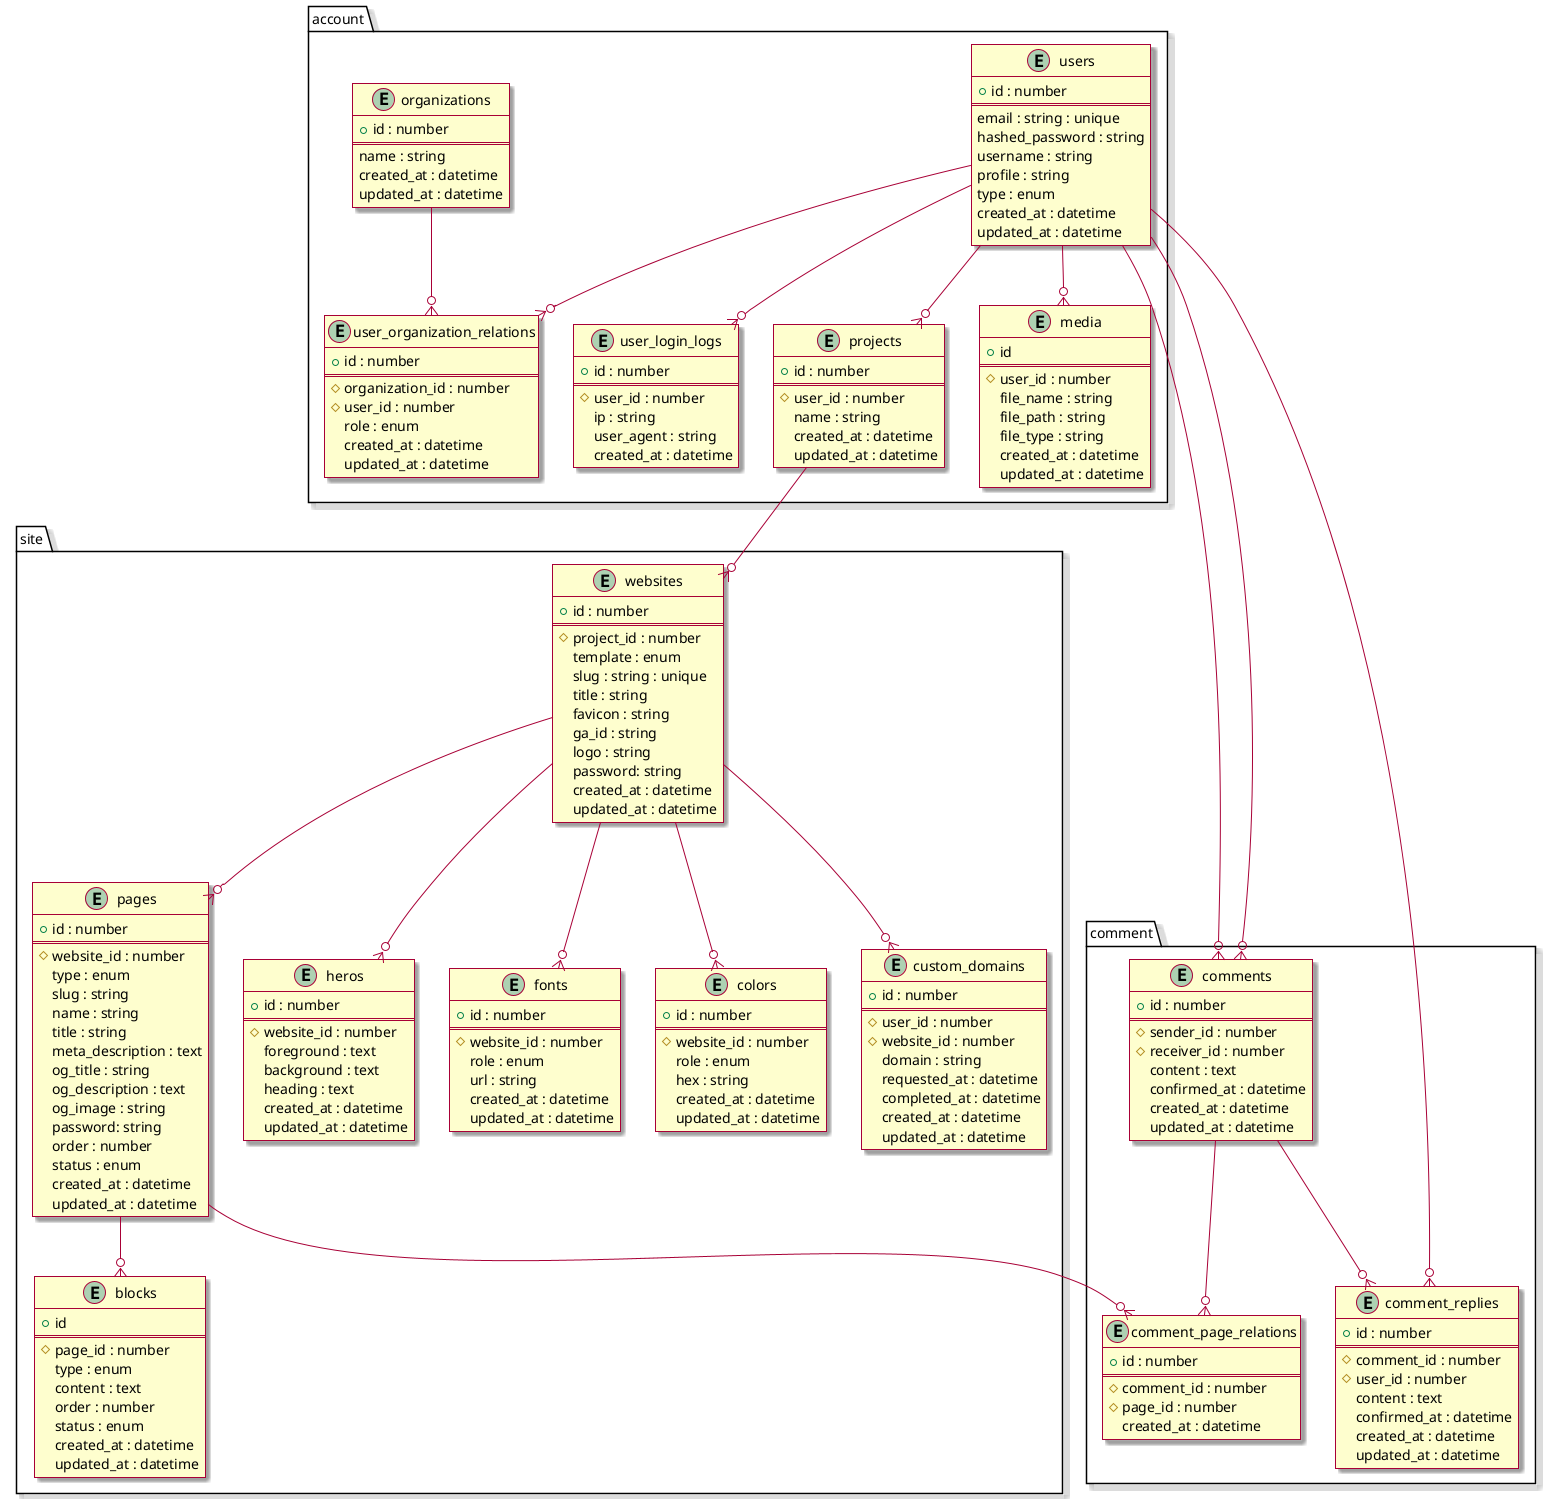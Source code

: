 @startuml db
skin rose

package "account" {
  entity "users" {
    + id : number
    ==
    email : string : unique
    hashed_password : string
    username : string
    profile : string
    type : enum
    created_at : datetime
    updated_at : datetime
  }

  entity "user_login_logs" {
    + id : number
    ==
    # user_id : number
    ip : string
    user_agent : string
    created_at : datetime
  }

  entity "organizations" {
    + id : number
    ==
    name : string
    created_at : datetime
    updated_at : datetime
  }

  entity "user_organization_relations" {
    + id : number
    ==
    # organization_id : number
    # user_id : number
    role : enum
    created_at : datetime
    updated_at : datetime
  }

  entity "projects" {
    + id : number
    ==
    # user_id : number
    name : string
    created_at : datetime
    updated_at : datetime
  }

  entity "media" {
    + id
    ==
    # user_id : number
    file_name : string
    file_path : string
    file_type : string
    created_at : datetime
    updated_at : datetime
  }
}

package "site" {
  entity "websites" {
    + id : number
    ==
    # project_id : number
    template : enum
    slug : string : unique
    title : string
    favicon : string
    ga_id : string
    logo : string
    password: string
    created_at : datetime
    updated_at : datetime
  }

  entity "pages" {
    + id : number
    ==
    # website_id : number
    type : enum
    slug : string
    name : string
    title : string
    meta_description : text
    og_title : string
    og_description : text
    og_image : string
    password: string
    order : number
    status : enum
    created_at : datetime
    updated_at : datetime
  }

  entity "blocks" {
    + id
    ==
    # page_id : number
    type : enum
    content : text
    order : number
    status : enum
    created_at : datetime
    updated_at : datetime
  }

  entity "heros" {
    + id : number
    ==
    # website_id : number
    foreground : text
    background : text
    heading : text
    created_at : datetime
    updated_at : datetime
  }

  entity "fonts" {
    + id : number
    ==
    # website_id : number
    role : enum
    url : string
    created_at : datetime
    updated_at : datetime
  }

  entity "colors" {
    + id : number
    ==
    # website_id : number
    role : enum
    hex : string
    created_at : datetime
    updated_at : datetime
  }

  entity "custom_domains" {
    + id : number
    ==
    # user_id : number
    # website_id : number
    domain : string
    requested_at : datetime
    completed_at : datetime
    created_at : datetime
    updated_at : datetime
  }
}

package "comment" {
  entity "comments" {
    + id : number
    ==
    # sender_id : number
    # receiver_id : number
    content : text
    confirmed_at : datetime
    created_at : datetime
    updated_at : datetime
  }

  entity "comment_replies" {
    + id : number
    ==
    # comment_id : number
    # user_id : number
    content : text
    confirmed_at : datetime
    created_at : datetime
    updated_at : datetime
  }

  entity "comment_page_relations" {
    + id : number
    ==
    # comment_id : number
    # page_id : number
    created_at : datetime
  }
}

organizations --o{ user_organization_relations
users --o{ user_organization_relations
users --o{ user_login_logs
users --o{ projects
users --o{ media
projects --o{ websites
websites --o{ pages
websites --o{ heros
websites --o{ fonts
websites --o{ colors
websites --o{ custom_domains
pages --o{ blocks
pages --o{ comment_page_relations
users --o{ comments
users --o{ comments
comments --o{ comment_replies
users --o{ comment_replies
comments --o{ comment_page_relations
@enduml
